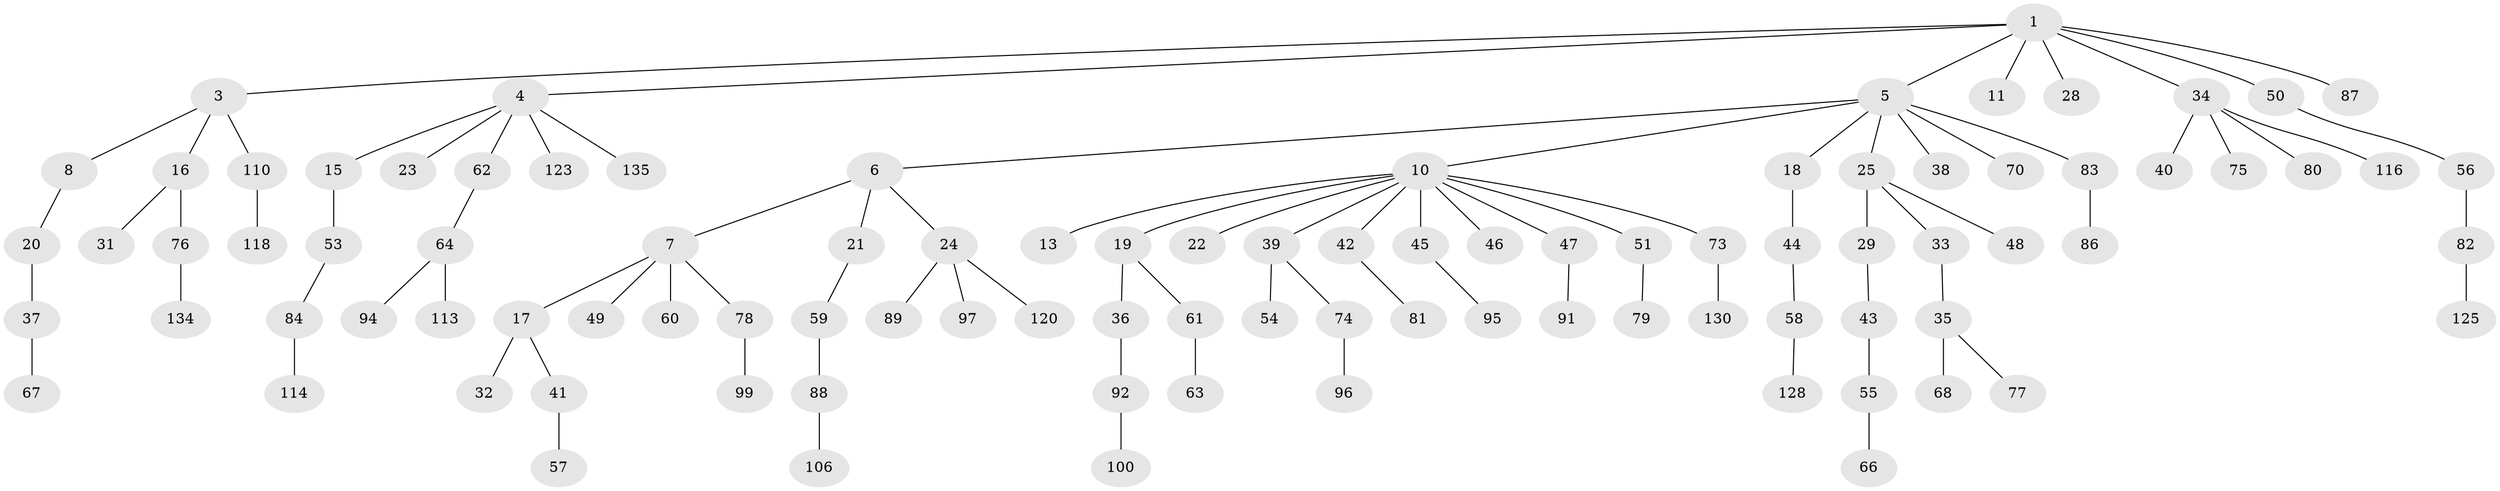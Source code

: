 // original degree distribution, {4: 0.06474820143884892, 6: 0.014388489208633094, 8: 0.014388489208633094, 3: 0.09352517985611511, 2: 0.28776978417266186, 1: 0.4892086330935252, 5: 0.03597122302158273}
// Generated by graph-tools (version 1.1) at 2025/19/03/04/25 18:19:18]
// undirected, 97 vertices, 96 edges
graph export_dot {
graph [start="1"]
  node [color=gray90,style=filled];
  1 [super="+2"];
  3;
  4;
  5;
  6;
  7 [super="+9"];
  8;
  10 [super="+12+101"];
  11;
  13 [super="+112+109+126"];
  15;
  16;
  17;
  18;
  19;
  20;
  21 [super="+30+133"];
  22;
  23;
  24 [super="+27"];
  25;
  28;
  29 [super="+93+119"];
  31;
  32 [super="+72"];
  33;
  34;
  35 [super="+102+136"];
  36 [super="+65"];
  37 [super="+103+108+121"];
  38 [super="+122+98+104"];
  39;
  40;
  41;
  42;
  43;
  44 [super="+52"];
  45;
  46;
  47;
  48;
  49;
  50 [super="+71"];
  51;
  53;
  54;
  55 [super="+69"];
  56 [super="+90"];
  57;
  58;
  59;
  60;
  61;
  62;
  63;
  64;
  66;
  67;
  68;
  70;
  73;
  74;
  75;
  76;
  77;
  78;
  79;
  80;
  81;
  82;
  83;
  84;
  86 [super="+115"];
  87;
  88;
  89;
  91;
  92;
  94;
  95;
  96;
  97;
  99;
  100 [super="+139"];
  106;
  110 [super="+111"];
  113 [super="+131+124"];
  114 [super="+132"];
  116;
  118;
  120;
  123;
  125;
  128;
  130;
  134;
  135;
  1 -- 11;
  1 -- 34;
  1 -- 50;
  1 -- 3;
  1 -- 4;
  1 -- 5;
  1 -- 87;
  1 -- 28;
  3 -- 8;
  3 -- 16;
  3 -- 110;
  4 -- 15;
  4 -- 23;
  4 -- 62;
  4 -- 123;
  4 -- 135;
  5 -- 6;
  5 -- 10;
  5 -- 18;
  5 -- 25;
  5 -- 38;
  5 -- 70;
  5 -- 83;
  6 -- 7;
  6 -- 21;
  6 -- 24;
  7 -- 60;
  7 -- 17;
  7 -- 49;
  7 -- 78;
  8 -- 20;
  10 -- 13;
  10 -- 22;
  10 -- 46;
  10 -- 47;
  10 -- 73;
  10 -- 51;
  10 -- 42;
  10 -- 19;
  10 -- 39;
  10 -- 45;
  15 -- 53;
  16 -- 31;
  16 -- 76;
  17 -- 32;
  17 -- 41;
  18 -- 44;
  19 -- 36;
  19 -- 61;
  20 -- 37;
  21 -- 59;
  24 -- 89;
  24 -- 97;
  24 -- 120;
  25 -- 29;
  25 -- 33;
  25 -- 48;
  29 -- 43;
  33 -- 35;
  34 -- 40;
  34 -- 75;
  34 -- 80;
  34 -- 116;
  35 -- 68;
  35 -- 77;
  36 -- 92;
  37 -- 67;
  39 -- 54;
  39 -- 74;
  41 -- 57;
  42 -- 81;
  43 -- 55;
  44 -- 58;
  45 -- 95;
  47 -- 91;
  50 -- 56;
  51 -- 79;
  53 -- 84;
  55 -- 66;
  56 -- 82;
  58 -- 128;
  59 -- 88;
  61 -- 63;
  62 -- 64;
  64 -- 94;
  64 -- 113;
  73 -- 130;
  74 -- 96;
  76 -- 134;
  78 -- 99;
  82 -- 125;
  83 -- 86;
  84 -- 114;
  88 -- 106;
  92 -- 100;
  110 -- 118;
}
